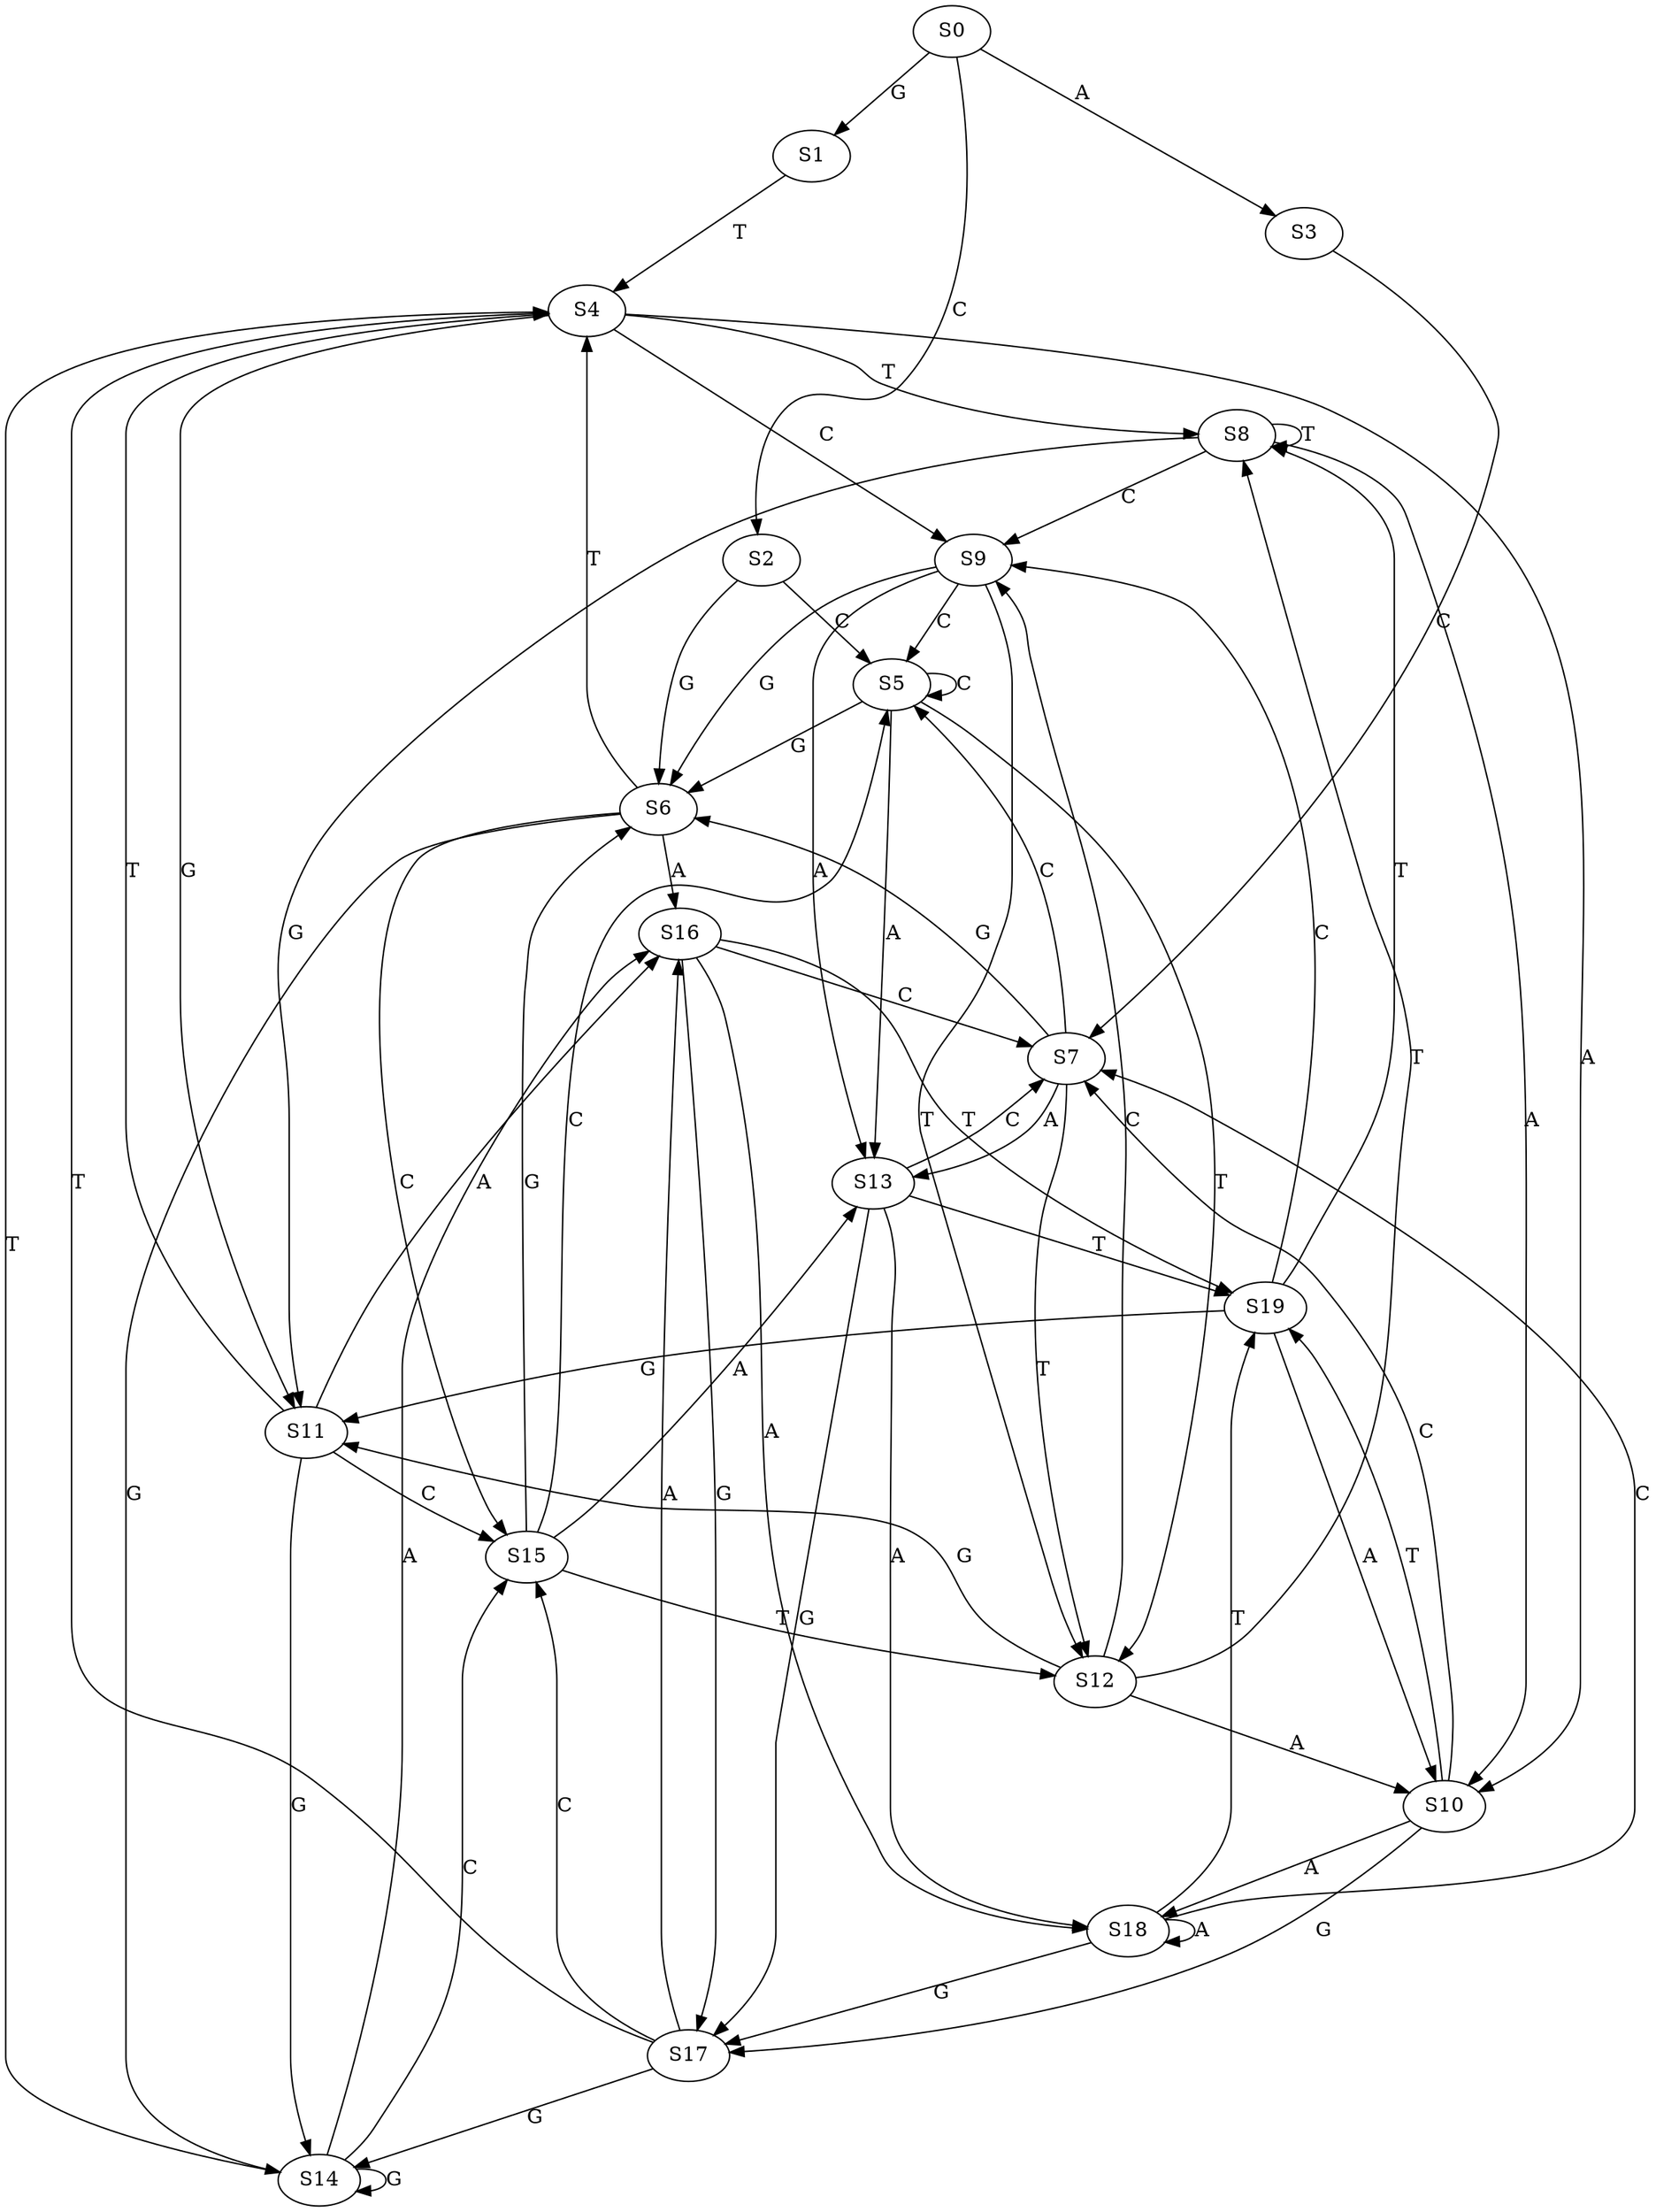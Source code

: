 strict digraph  {
	S0 -> S1 [ label = G ];
	S0 -> S2 [ label = C ];
	S0 -> S3 [ label = A ];
	S1 -> S4 [ label = T ];
	S2 -> S5 [ label = C ];
	S2 -> S6 [ label = G ];
	S3 -> S7 [ label = C ];
	S4 -> S8 [ label = T ];
	S4 -> S9 [ label = C ];
	S4 -> S10 [ label = A ];
	S4 -> S11 [ label = G ];
	S5 -> S12 [ label = T ];
	S5 -> S5 [ label = C ];
	S5 -> S6 [ label = G ];
	S5 -> S13 [ label = A ];
	S6 -> S14 [ label = G ];
	S6 -> S15 [ label = C ];
	S6 -> S16 [ label = A ];
	S6 -> S4 [ label = T ];
	S7 -> S5 [ label = C ];
	S7 -> S6 [ label = G ];
	S7 -> S12 [ label = T ];
	S7 -> S13 [ label = A ];
	S8 -> S9 [ label = C ];
	S8 -> S11 [ label = G ];
	S8 -> S10 [ label = A ];
	S8 -> S8 [ label = T ];
	S9 -> S5 [ label = C ];
	S9 -> S13 [ label = A ];
	S9 -> S6 [ label = G ];
	S9 -> S12 [ label = T ];
	S10 -> S17 [ label = G ];
	S10 -> S7 [ label = C ];
	S10 -> S18 [ label = A ];
	S10 -> S19 [ label = T ];
	S11 -> S14 [ label = G ];
	S11 -> S15 [ label = C ];
	S11 -> S4 [ label = T ];
	S11 -> S16 [ label = A ];
	S12 -> S11 [ label = G ];
	S12 -> S8 [ label = T ];
	S12 -> S10 [ label = A ];
	S12 -> S9 [ label = C ];
	S13 -> S18 [ label = A ];
	S13 -> S17 [ label = G ];
	S13 -> S7 [ label = C ];
	S13 -> S19 [ label = T ];
	S14 -> S4 [ label = T ];
	S14 -> S15 [ label = C ];
	S14 -> S16 [ label = A ];
	S14 -> S14 [ label = G ];
	S15 -> S6 [ label = G ];
	S15 -> S5 [ label = C ];
	S15 -> S12 [ label = T ];
	S15 -> S13 [ label = A ];
	S16 -> S7 [ label = C ];
	S16 -> S18 [ label = A ];
	S16 -> S17 [ label = G ];
	S16 -> S19 [ label = T ];
	S17 -> S15 [ label = C ];
	S17 -> S4 [ label = T ];
	S17 -> S16 [ label = A ];
	S17 -> S14 [ label = G ];
	S18 -> S19 [ label = T ];
	S18 -> S18 [ label = A ];
	S18 -> S17 [ label = G ];
	S18 -> S7 [ label = C ];
	S19 -> S10 [ label = A ];
	S19 -> S9 [ label = C ];
	S19 -> S8 [ label = T ];
	S19 -> S11 [ label = G ];
}
